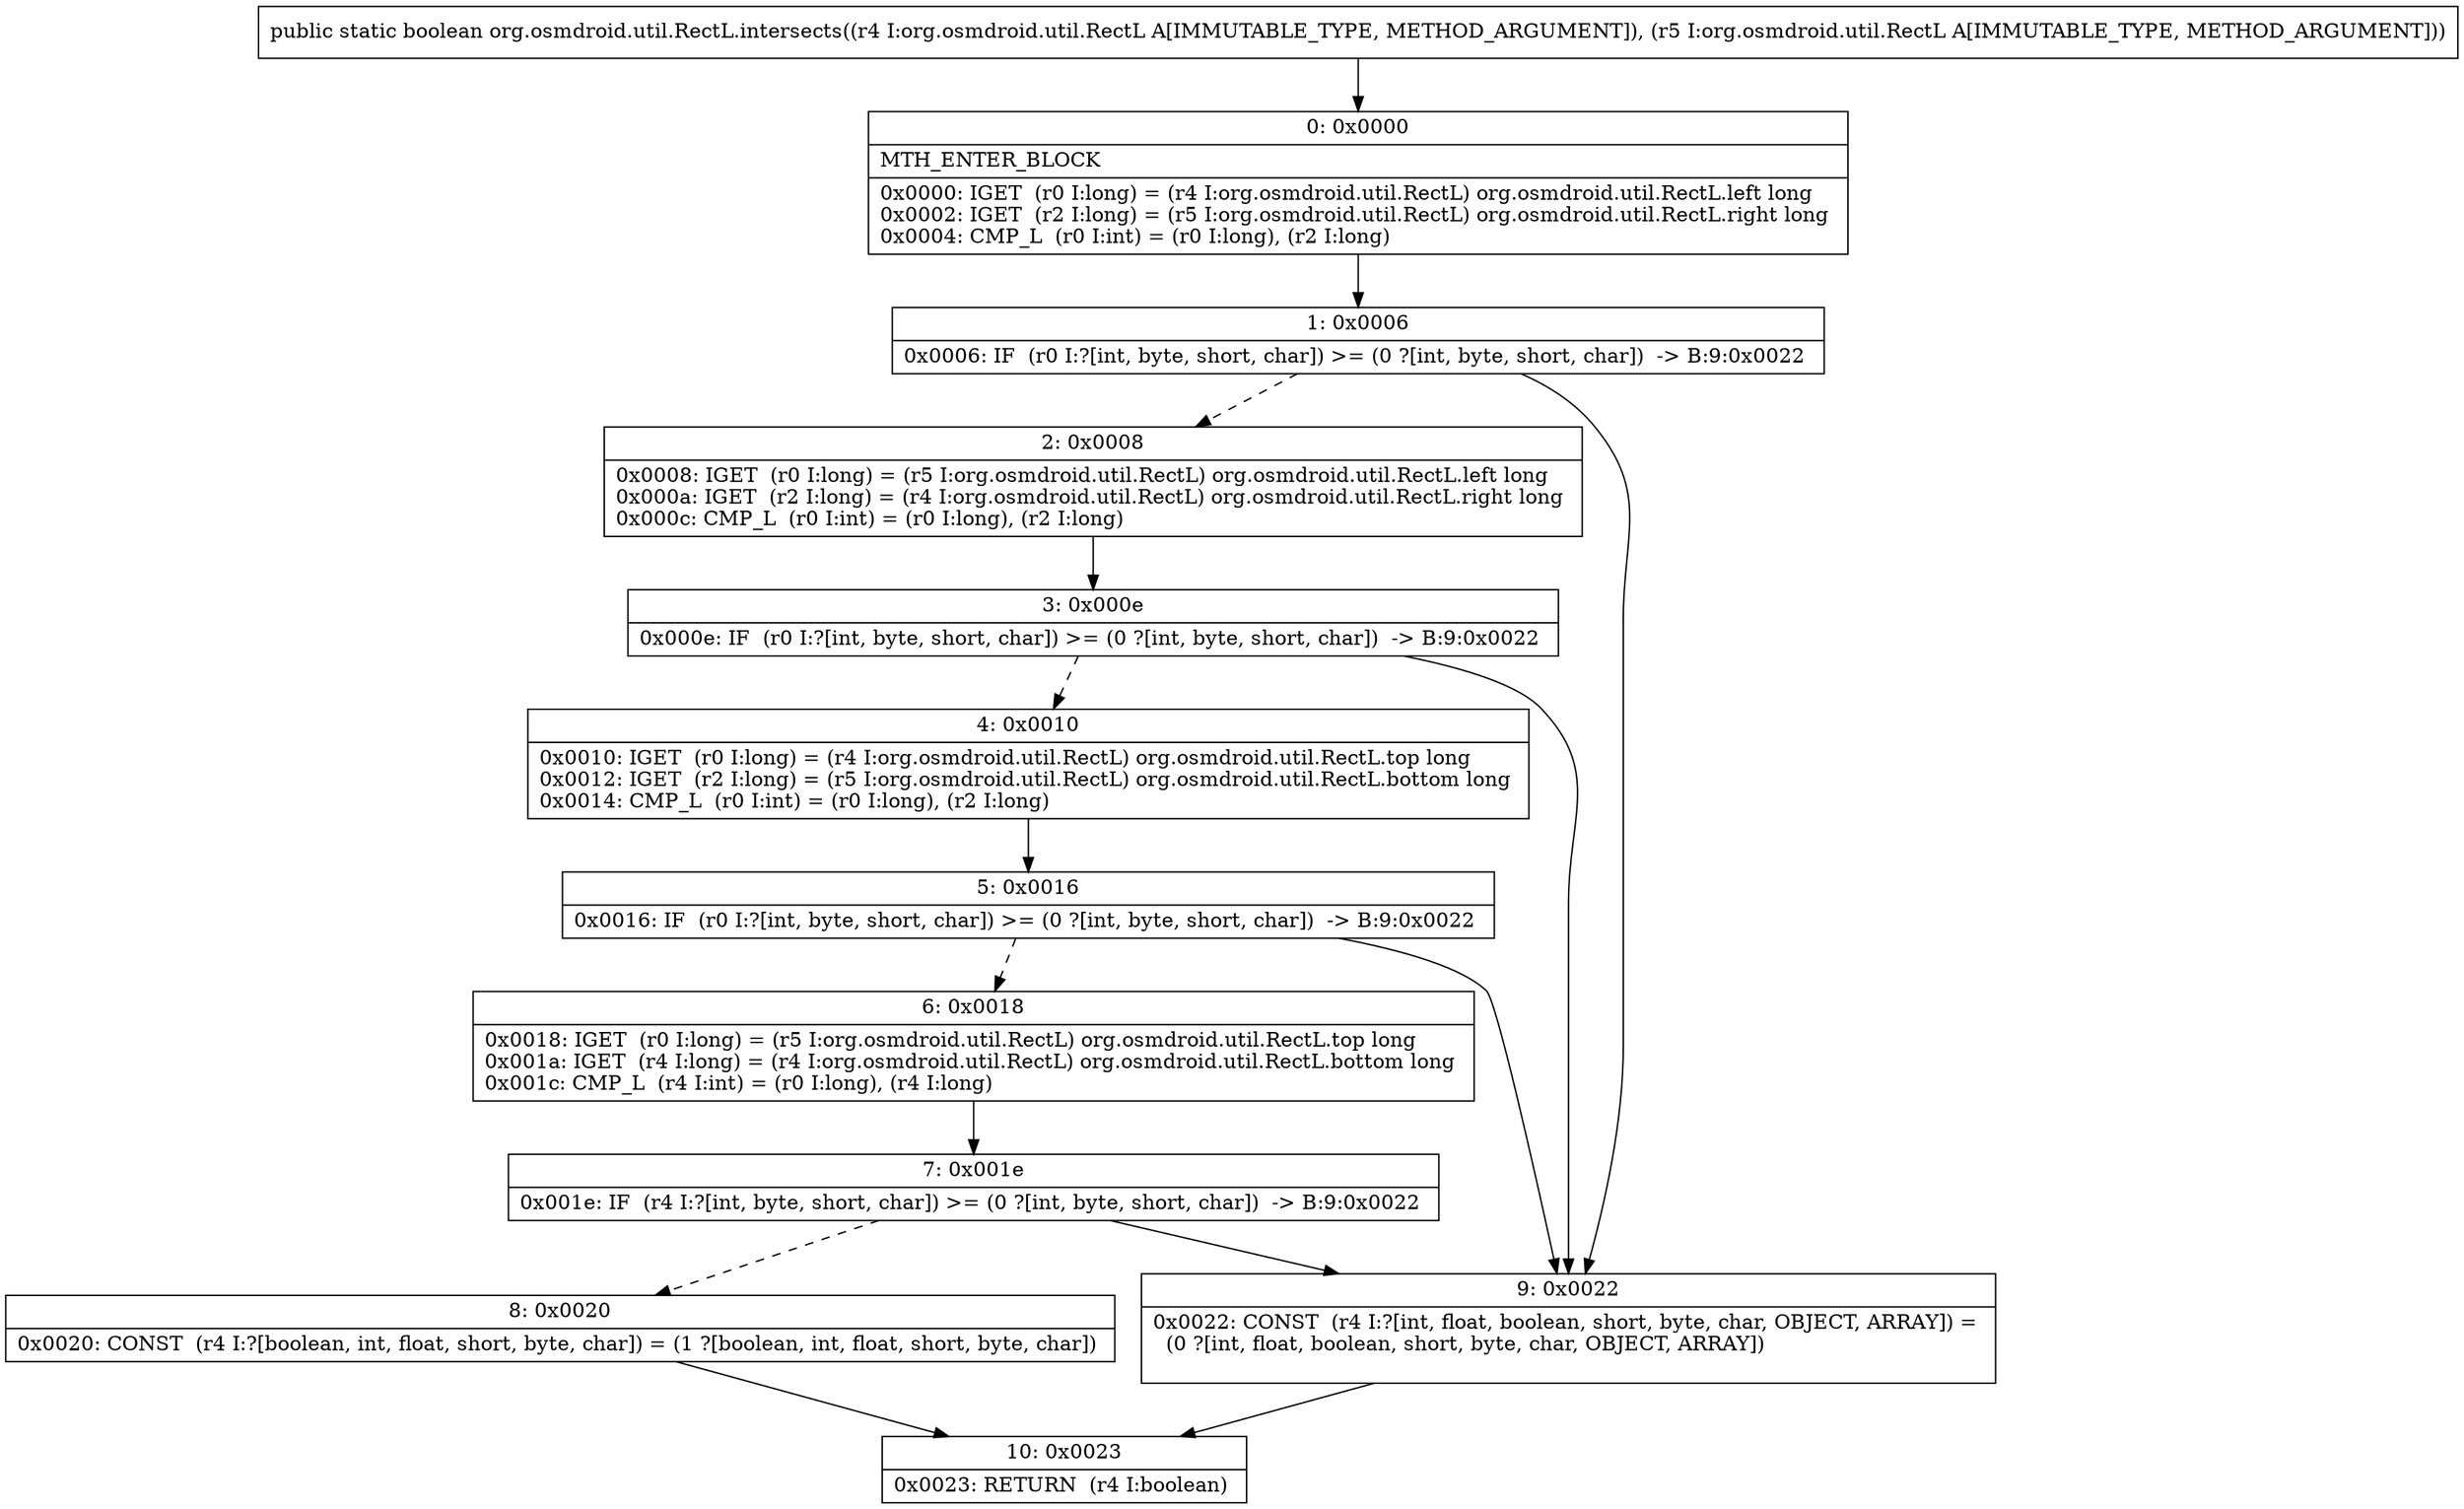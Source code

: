 digraph "CFG fororg.osmdroid.util.RectL.intersects(Lorg\/osmdroid\/util\/RectL;Lorg\/osmdroid\/util\/RectL;)Z" {
Node_0 [shape=record,label="{0\:\ 0x0000|MTH_ENTER_BLOCK\l|0x0000: IGET  (r0 I:long) = (r4 I:org.osmdroid.util.RectL) org.osmdroid.util.RectL.left long \l0x0002: IGET  (r2 I:long) = (r5 I:org.osmdroid.util.RectL) org.osmdroid.util.RectL.right long \l0x0004: CMP_L  (r0 I:int) = (r0 I:long), (r2 I:long) \l}"];
Node_1 [shape=record,label="{1\:\ 0x0006|0x0006: IF  (r0 I:?[int, byte, short, char]) \>= (0 ?[int, byte, short, char])  \-\> B:9:0x0022 \l}"];
Node_2 [shape=record,label="{2\:\ 0x0008|0x0008: IGET  (r0 I:long) = (r5 I:org.osmdroid.util.RectL) org.osmdroid.util.RectL.left long \l0x000a: IGET  (r2 I:long) = (r4 I:org.osmdroid.util.RectL) org.osmdroid.util.RectL.right long \l0x000c: CMP_L  (r0 I:int) = (r0 I:long), (r2 I:long) \l}"];
Node_3 [shape=record,label="{3\:\ 0x000e|0x000e: IF  (r0 I:?[int, byte, short, char]) \>= (0 ?[int, byte, short, char])  \-\> B:9:0x0022 \l}"];
Node_4 [shape=record,label="{4\:\ 0x0010|0x0010: IGET  (r0 I:long) = (r4 I:org.osmdroid.util.RectL) org.osmdroid.util.RectL.top long \l0x0012: IGET  (r2 I:long) = (r5 I:org.osmdroid.util.RectL) org.osmdroid.util.RectL.bottom long \l0x0014: CMP_L  (r0 I:int) = (r0 I:long), (r2 I:long) \l}"];
Node_5 [shape=record,label="{5\:\ 0x0016|0x0016: IF  (r0 I:?[int, byte, short, char]) \>= (0 ?[int, byte, short, char])  \-\> B:9:0x0022 \l}"];
Node_6 [shape=record,label="{6\:\ 0x0018|0x0018: IGET  (r0 I:long) = (r5 I:org.osmdroid.util.RectL) org.osmdroid.util.RectL.top long \l0x001a: IGET  (r4 I:long) = (r4 I:org.osmdroid.util.RectL) org.osmdroid.util.RectL.bottom long \l0x001c: CMP_L  (r4 I:int) = (r0 I:long), (r4 I:long) \l}"];
Node_7 [shape=record,label="{7\:\ 0x001e|0x001e: IF  (r4 I:?[int, byte, short, char]) \>= (0 ?[int, byte, short, char])  \-\> B:9:0x0022 \l}"];
Node_8 [shape=record,label="{8\:\ 0x0020|0x0020: CONST  (r4 I:?[boolean, int, float, short, byte, char]) = (1 ?[boolean, int, float, short, byte, char]) \l}"];
Node_9 [shape=record,label="{9\:\ 0x0022|0x0022: CONST  (r4 I:?[int, float, boolean, short, byte, char, OBJECT, ARRAY]) = \l  (0 ?[int, float, boolean, short, byte, char, OBJECT, ARRAY])\l \l}"];
Node_10 [shape=record,label="{10\:\ 0x0023|0x0023: RETURN  (r4 I:boolean) \l}"];
MethodNode[shape=record,label="{public static boolean org.osmdroid.util.RectL.intersects((r4 I:org.osmdroid.util.RectL A[IMMUTABLE_TYPE, METHOD_ARGUMENT]), (r5 I:org.osmdroid.util.RectL A[IMMUTABLE_TYPE, METHOD_ARGUMENT])) }"];
MethodNode -> Node_0;
Node_0 -> Node_1;
Node_1 -> Node_2[style=dashed];
Node_1 -> Node_9;
Node_2 -> Node_3;
Node_3 -> Node_4[style=dashed];
Node_3 -> Node_9;
Node_4 -> Node_5;
Node_5 -> Node_6[style=dashed];
Node_5 -> Node_9;
Node_6 -> Node_7;
Node_7 -> Node_8[style=dashed];
Node_7 -> Node_9;
Node_8 -> Node_10;
Node_9 -> Node_10;
}

